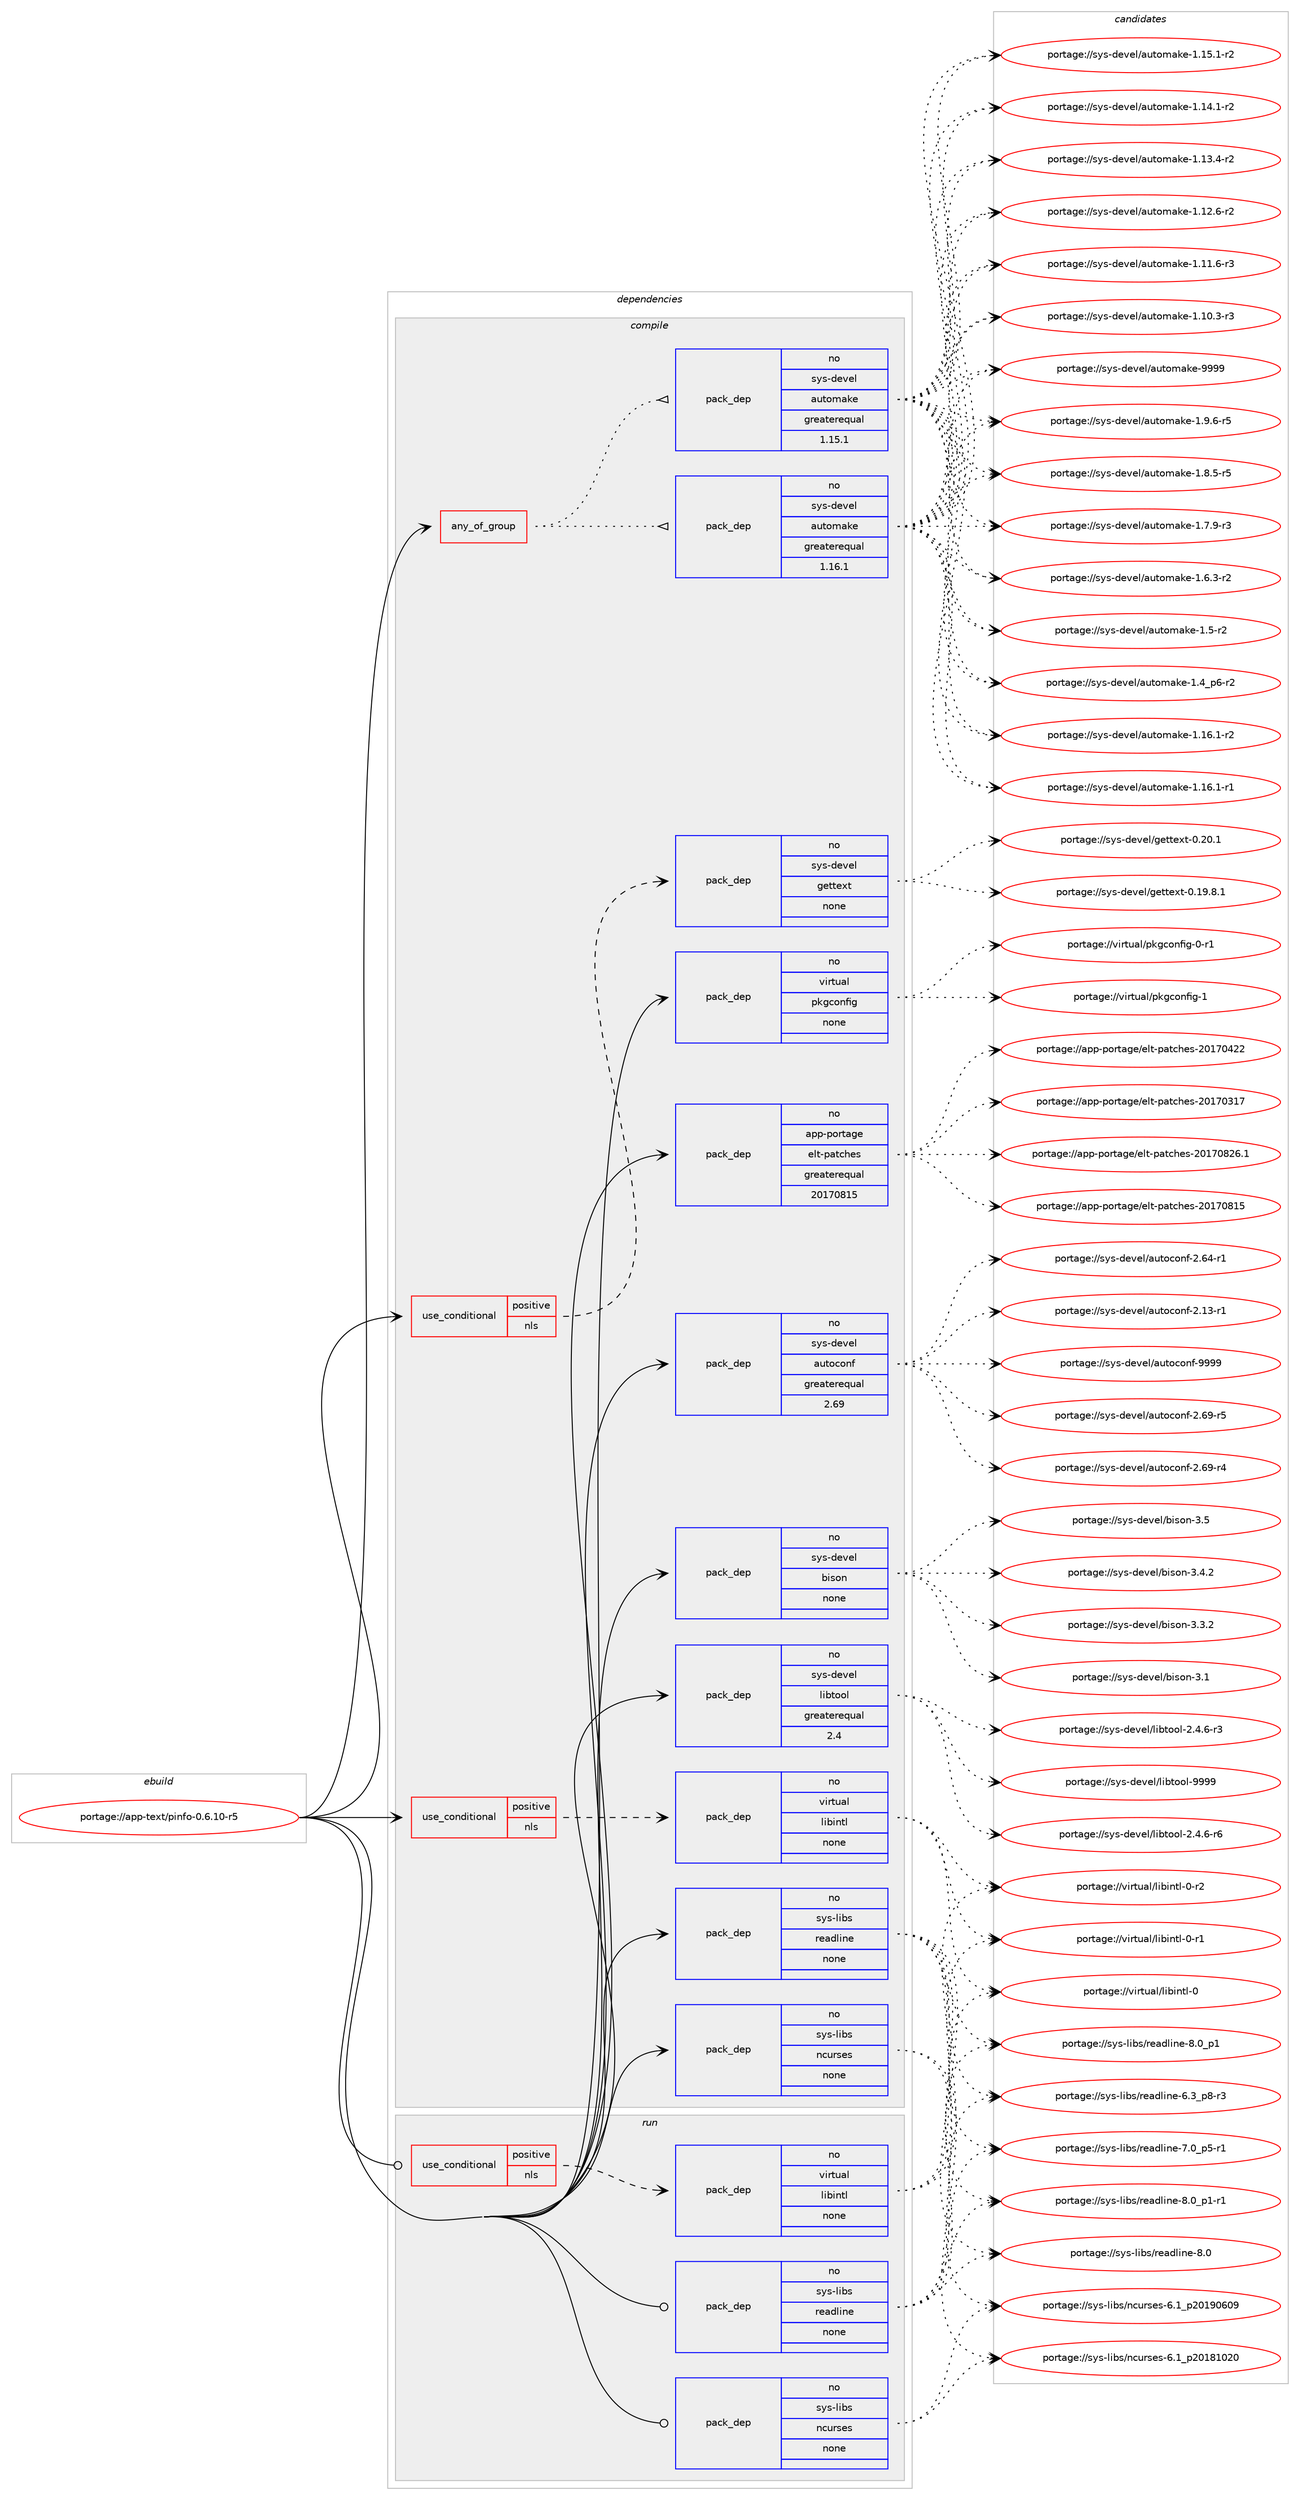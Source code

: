 digraph prolog {

# *************
# Graph options
# *************

newrank=true;
concentrate=true;
compound=true;
graph [rankdir=LR,fontname=Helvetica,fontsize=10,ranksep=1.5];#, ranksep=2.5, nodesep=0.2];
edge  [arrowhead=vee];
node  [fontname=Helvetica,fontsize=10];

# **********
# The ebuild
# **********

subgraph cluster_leftcol {
color=gray;
label=<<i>ebuild</i>>;
id [label="portage://app-text/pinfo-0.6.10-r5", color=red, width=4, href="../app-text/pinfo-0.6.10-r5.svg"];
}

# ****************
# The dependencies
# ****************

subgraph cluster_midcol {
color=gray;
label=<<i>dependencies</i>>;
subgraph cluster_compile {
fillcolor="#eeeeee";
style=filled;
label=<<i>compile</i>>;
subgraph any7648 {
dependency593821 [label=<<TABLE BORDER="0" CELLBORDER="1" CELLSPACING="0" CELLPADDING="4"><TR><TD CELLPADDING="10">any_of_group</TD></TR></TABLE>>, shape=none, color=red];subgraph pack446039 {
dependency593822 [label=<<TABLE BORDER="0" CELLBORDER="1" CELLSPACING="0" CELLPADDING="4" WIDTH="220"><TR><TD ROWSPAN="6" CELLPADDING="30">pack_dep</TD></TR><TR><TD WIDTH="110">no</TD></TR><TR><TD>sys-devel</TD></TR><TR><TD>automake</TD></TR><TR><TD>greaterequal</TD></TR><TR><TD>1.16.1</TD></TR></TABLE>>, shape=none, color=blue];
}
dependency593821:e -> dependency593822:w [weight=20,style="dotted",arrowhead="oinv"];
subgraph pack446040 {
dependency593823 [label=<<TABLE BORDER="0" CELLBORDER="1" CELLSPACING="0" CELLPADDING="4" WIDTH="220"><TR><TD ROWSPAN="6" CELLPADDING="30">pack_dep</TD></TR><TR><TD WIDTH="110">no</TD></TR><TR><TD>sys-devel</TD></TR><TR><TD>automake</TD></TR><TR><TD>greaterequal</TD></TR><TR><TD>1.15.1</TD></TR></TABLE>>, shape=none, color=blue];
}
dependency593821:e -> dependency593823:w [weight=20,style="dotted",arrowhead="oinv"];
}
id:e -> dependency593821:w [weight=20,style="solid",arrowhead="vee"];
subgraph cond139872 {
dependency593824 [label=<<TABLE BORDER="0" CELLBORDER="1" CELLSPACING="0" CELLPADDING="4"><TR><TD ROWSPAN="3" CELLPADDING="10">use_conditional</TD></TR><TR><TD>positive</TD></TR><TR><TD>nls</TD></TR></TABLE>>, shape=none, color=red];
subgraph pack446041 {
dependency593825 [label=<<TABLE BORDER="0" CELLBORDER="1" CELLSPACING="0" CELLPADDING="4" WIDTH="220"><TR><TD ROWSPAN="6" CELLPADDING="30">pack_dep</TD></TR><TR><TD WIDTH="110">no</TD></TR><TR><TD>sys-devel</TD></TR><TR><TD>gettext</TD></TR><TR><TD>none</TD></TR><TR><TD></TD></TR></TABLE>>, shape=none, color=blue];
}
dependency593824:e -> dependency593825:w [weight=20,style="dashed",arrowhead="vee"];
}
id:e -> dependency593824:w [weight=20,style="solid",arrowhead="vee"];
subgraph cond139873 {
dependency593826 [label=<<TABLE BORDER="0" CELLBORDER="1" CELLSPACING="0" CELLPADDING="4"><TR><TD ROWSPAN="3" CELLPADDING="10">use_conditional</TD></TR><TR><TD>positive</TD></TR><TR><TD>nls</TD></TR></TABLE>>, shape=none, color=red];
subgraph pack446042 {
dependency593827 [label=<<TABLE BORDER="0" CELLBORDER="1" CELLSPACING="0" CELLPADDING="4" WIDTH="220"><TR><TD ROWSPAN="6" CELLPADDING="30">pack_dep</TD></TR><TR><TD WIDTH="110">no</TD></TR><TR><TD>virtual</TD></TR><TR><TD>libintl</TD></TR><TR><TD>none</TD></TR><TR><TD></TD></TR></TABLE>>, shape=none, color=blue];
}
dependency593826:e -> dependency593827:w [weight=20,style="dashed",arrowhead="vee"];
}
id:e -> dependency593826:w [weight=20,style="solid",arrowhead="vee"];
subgraph pack446043 {
dependency593828 [label=<<TABLE BORDER="0" CELLBORDER="1" CELLSPACING="0" CELLPADDING="4" WIDTH="220"><TR><TD ROWSPAN="6" CELLPADDING="30">pack_dep</TD></TR><TR><TD WIDTH="110">no</TD></TR><TR><TD>app-portage</TD></TR><TR><TD>elt-patches</TD></TR><TR><TD>greaterequal</TD></TR><TR><TD>20170815</TD></TR></TABLE>>, shape=none, color=blue];
}
id:e -> dependency593828:w [weight=20,style="solid",arrowhead="vee"];
subgraph pack446044 {
dependency593829 [label=<<TABLE BORDER="0" CELLBORDER="1" CELLSPACING="0" CELLPADDING="4" WIDTH="220"><TR><TD ROWSPAN="6" CELLPADDING="30">pack_dep</TD></TR><TR><TD WIDTH="110">no</TD></TR><TR><TD>sys-devel</TD></TR><TR><TD>autoconf</TD></TR><TR><TD>greaterequal</TD></TR><TR><TD>2.69</TD></TR></TABLE>>, shape=none, color=blue];
}
id:e -> dependency593829:w [weight=20,style="solid",arrowhead="vee"];
subgraph pack446045 {
dependency593830 [label=<<TABLE BORDER="0" CELLBORDER="1" CELLSPACING="0" CELLPADDING="4" WIDTH="220"><TR><TD ROWSPAN="6" CELLPADDING="30">pack_dep</TD></TR><TR><TD WIDTH="110">no</TD></TR><TR><TD>sys-devel</TD></TR><TR><TD>bison</TD></TR><TR><TD>none</TD></TR><TR><TD></TD></TR></TABLE>>, shape=none, color=blue];
}
id:e -> dependency593830:w [weight=20,style="solid",arrowhead="vee"];
subgraph pack446046 {
dependency593831 [label=<<TABLE BORDER="0" CELLBORDER="1" CELLSPACING="0" CELLPADDING="4" WIDTH="220"><TR><TD ROWSPAN="6" CELLPADDING="30">pack_dep</TD></TR><TR><TD WIDTH="110">no</TD></TR><TR><TD>sys-devel</TD></TR><TR><TD>libtool</TD></TR><TR><TD>greaterequal</TD></TR><TR><TD>2.4</TD></TR></TABLE>>, shape=none, color=blue];
}
id:e -> dependency593831:w [weight=20,style="solid",arrowhead="vee"];
subgraph pack446047 {
dependency593832 [label=<<TABLE BORDER="0" CELLBORDER="1" CELLSPACING="0" CELLPADDING="4" WIDTH="220"><TR><TD ROWSPAN="6" CELLPADDING="30">pack_dep</TD></TR><TR><TD WIDTH="110">no</TD></TR><TR><TD>sys-libs</TD></TR><TR><TD>ncurses</TD></TR><TR><TD>none</TD></TR><TR><TD></TD></TR></TABLE>>, shape=none, color=blue];
}
id:e -> dependency593832:w [weight=20,style="solid",arrowhead="vee"];
subgraph pack446048 {
dependency593833 [label=<<TABLE BORDER="0" CELLBORDER="1" CELLSPACING="0" CELLPADDING="4" WIDTH="220"><TR><TD ROWSPAN="6" CELLPADDING="30">pack_dep</TD></TR><TR><TD WIDTH="110">no</TD></TR><TR><TD>sys-libs</TD></TR><TR><TD>readline</TD></TR><TR><TD>none</TD></TR><TR><TD></TD></TR></TABLE>>, shape=none, color=blue];
}
id:e -> dependency593833:w [weight=20,style="solid",arrowhead="vee"];
subgraph pack446049 {
dependency593834 [label=<<TABLE BORDER="0" CELLBORDER="1" CELLSPACING="0" CELLPADDING="4" WIDTH="220"><TR><TD ROWSPAN="6" CELLPADDING="30">pack_dep</TD></TR><TR><TD WIDTH="110">no</TD></TR><TR><TD>virtual</TD></TR><TR><TD>pkgconfig</TD></TR><TR><TD>none</TD></TR><TR><TD></TD></TR></TABLE>>, shape=none, color=blue];
}
id:e -> dependency593834:w [weight=20,style="solid",arrowhead="vee"];
}
subgraph cluster_compileandrun {
fillcolor="#eeeeee";
style=filled;
label=<<i>compile and run</i>>;
}
subgraph cluster_run {
fillcolor="#eeeeee";
style=filled;
label=<<i>run</i>>;
subgraph cond139874 {
dependency593835 [label=<<TABLE BORDER="0" CELLBORDER="1" CELLSPACING="0" CELLPADDING="4"><TR><TD ROWSPAN="3" CELLPADDING="10">use_conditional</TD></TR><TR><TD>positive</TD></TR><TR><TD>nls</TD></TR></TABLE>>, shape=none, color=red];
subgraph pack446050 {
dependency593836 [label=<<TABLE BORDER="0" CELLBORDER="1" CELLSPACING="0" CELLPADDING="4" WIDTH="220"><TR><TD ROWSPAN="6" CELLPADDING="30">pack_dep</TD></TR><TR><TD WIDTH="110">no</TD></TR><TR><TD>virtual</TD></TR><TR><TD>libintl</TD></TR><TR><TD>none</TD></TR><TR><TD></TD></TR></TABLE>>, shape=none, color=blue];
}
dependency593835:e -> dependency593836:w [weight=20,style="dashed",arrowhead="vee"];
}
id:e -> dependency593835:w [weight=20,style="solid",arrowhead="odot"];
subgraph pack446051 {
dependency593837 [label=<<TABLE BORDER="0" CELLBORDER="1" CELLSPACING="0" CELLPADDING="4" WIDTH="220"><TR><TD ROWSPAN="6" CELLPADDING="30">pack_dep</TD></TR><TR><TD WIDTH="110">no</TD></TR><TR><TD>sys-libs</TD></TR><TR><TD>ncurses</TD></TR><TR><TD>none</TD></TR><TR><TD></TD></TR></TABLE>>, shape=none, color=blue];
}
id:e -> dependency593837:w [weight=20,style="solid",arrowhead="odot"];
subgraph pack446052 {
dependency593838 [label=<<TABLE BORDER="0" CELLBORDER="1" CELLSPACING="0" CELLPADDING="4" WIDTH="220"><TR><TD ROWSPAN="6" CELLPADDING="30">pack_dep</TD></TR><TR><TD WIDTH="110">no</TD></TR><TR><TD>sys-libs</TD></TR><TR><TD>readline</TD></TR><TR><TD>none</TD></TR><TR><TD></TD></TR></TABLE>>, shape=none, color=blue];
}
id:e -> dependency593838:w [weight=20,style="solid",arrowhead="odot"];
}
}

# **************
# The candidates
# **************

subgraph cluster_choices {
rank=same;
color=gray;
label=<<i>candidates</i>>;

subgraph choice446039 {
color=black;
nodesep=1;
choice115121115451001011181011084797117116111109971071014557575757 [label="portage://sys-devel/automake-9999", color=red, width=4,href="../sys-devel/automake-9999.svg"];
choice115121115451001011181011084797117116111109971071014549465746544511453 [label="portage://sys-devel/automake-1.9.6-r5", color=red, width=4,href="../sys-devel/automake-1.9.6-r5.svg"];
choice115121115451001011181011084797117116111109971071014549465646534511453 [label="portage://sys-devel/automake-1.8.5-r5", color=red, width=4,href="../sys-devel/automake-1.8.5-r5.svg"];
choice115121115451001011181011084797117116111109971071014549465546574511451 [label="portage://sys-devel/automake-1.7.9-r3", color=red, width=4,href="../sys-devel/automake-1.7.9-r3.svg"];
choice115121115451001011181011084797117116111109971071014549465446514511450 [label="portage://sys-devel/automake-1.6.3-r2", color=red, width=4,href="../sys-devel/automake-1.6.3-r2.svg"];
choice11512111545100101118101108479711711611110997107101454946534511450 [label="portage://sys-devel/automake-1.5-r2", color=red, width=4,href="../sys-devel/automake-1.5-r2.svg"];
choice115121115451001011181011084797117116111109971071014549465295112544511450 [label="portage://sys-devel/automake-1.4_p6-r2", color=red, width=4,href="../sys-devel/automake-1.4_p6-r2.svg"];
choice11512111545100101118101108479711711611110997107101454946495446494511450 [label="portage://sys-devel/automake-1.16.1-r2", color=red, width=4,href="../sys-devel/automake-1.16.1-r2.svg"];
choice11512111545100101118101108479711711611110997107101454946495446494511449 [label="portage://sys-devel/automake-1.16.1-r1", color=red, width=4,href="../sys-devel/automake-1.16.1-r1.svg"];
choice11512111545100101118101108479711711611110997107101454946495346494511450 [label="portage://sys-devel/automake-1.15.1-r2", color=red, width=4,href="../sys-devel/automake-1.15.1-r2.svg"];
choice11512111545100101118101108479711711611110997107101454946495246494511450 [label="portage://sys-devel/automake-1.14.1-r2", color=red, width=4,href="../sys-devel/automake-1.14.1-r2.svg"];
choice11512111545100101118101108479711711611110997107101454946495146524511450 [label="portage://sys-devel/automake-1.13.4-r2", color=red, width=4,href="../sys-devel/automake-1.13.4-r2.svg"];
choice11512111545100101118101108479711711611110997107101454946495046544511450 [label="portage://sys-devel/automake-1.12.6-r2", color=red, width=4,href="../sys-devel/automake-1.12.6-r2.svg"];
choice11512111545100101118101108479711711611110997107101454946494946544511451 [label="portage://sys-devel/automake-1.11.6-r3", color=red, width=4,href="../sys-devel/automake-1.11.6-r3.svg"];
choice11512111545100101118101108479711711611110997107101454946494846514511451 [label="portage://sys-devel/automake-1.10.3-r3", color=red, width=4,href="../sys-devel/automake-1.10.3-r3.svg"];
dependency593822:e -> choice115121115451001011181011084797117116111109971071014557575757:w [style=dotted,weight="100"];
dependency593822:e -> choice115121115451001011181011084797117116111109971071014549465746544511453:w [style=dotted,weight="100"];
dependency593822:e -> choice115121115451001011181011084797117116111109971071014549465646534511453:w [style=dotted,weight="100"];
dependency593822:e -> choice115121115451001011181011084797117116111109971071014549465546574511451:w [style=dotted,weight="100"];
dependency593822:e -> choice115121115451001011181011084797117116111109971071014549465446514511450:w [style=dotted,weight="100"];
dependency593822:e -> choice11512111545100101118101108479711711611110997107101454946534511450:w [style=dotted,weight="100"];
dependency593822:e -> choice115121115451001011181011084797117116111109971071014549465295112544511450:w [style=dotted,weight="100"];
dependency593822:e -> choice11512111545100101118101108479711711611110997107101454946495446494511450:w [style=dotted,weight="100"];
dependency593822:e -> choice11512111545100101118101108479711711611110997107101454946495446494511449:w [style=dotted,weight="100"];
dependency593822:e -> choice11512111545100101118101108479711711611110997107101454946495346494511450:w [style=dotted,weight="100"];
dependency593822:e -> choice11512111545100101118101108479711711611110997107101454946495246494511450:w [style=dotted,weight="100"];
dependency593822:e -> choice11512111545100101118101108479711711611110997107101454946495146524511450:w [style=dotted,weight="100"];
dependency593822:e -> choice11512111545100101118101108479711711611110997107101454946495046544511450:w [style=dotted,weight="100"];
dependency593822:e -> choice11512111545100101118101108479711711611110997107101454946494946544511451:w [style=dotted,weight="100"];
dependency593822:e -> choice11512111545100101118101108479711711611110997107101454946494846514511451:w [style=dotted,weight="100"];
}
subgraph choice446040 {
color=black;
nodesep=1;
choice115121115451001011181011084797117116111109971071014557575757 [label="portage://sys-devel/automake-9999", color=red, width=4,href="../sys-devel/automake-9999.svg"];
choice115121115451001011181011084797117116111109971071014549465746544511453 [label="portage://sys-devel/automake-1.9.6-r5", color=red, width=4,href="../sys-devel/automake-1.9.6-r5.svg"];
choice115121115451001011181011084797117116111109971071014549465646534511453 [label="portage://sys-devel/automake-1.8.5-r5", color=red, width=4,href="../sys-devel/automake-1.8.5-r5.svg"];
choice115121115451001011181011084797117116111109971071014549465546574511451 [label="portage://sys-devel/automake-1.7.9-r3", color=red, width=4,href="../sys-devel/automake-1.7.9-r3.svg"];
choice115121115451001011181011084797117116111109971071014549465446514511450 [label="portage://sys-devel/automake-1.6.3-r2", color=red, width=4,href="../sys-devel/automake-1.6.3-r2.svg"];
choice11512111545100101118101108479711711611110997107101454946534511450 [label="portage://sys-devel/automake-1.5-r2", color=red, width=4,href="../sys-devel/automake-1.5-r2.svg"];
choice115121115451001011181011084797117116111109971071014549465295112544511450 [label="portage://sys-devel/automake-1.4_p6-r2", color=red, width=4,href="../sys-devel/automake-1.4_p6-r2.svg"];
choice11512111545100101118101108479711711611110997107101454946495446494511450 [label="portage://sys-devel/automake-1.16.1-r2", color=red, width=4,href="../sys-devel/automake-1.16.1-r2.svg"];
choice11512111545100101118101108479711711611110997107101454946495446494511449 [label="portage://sys-devel/automake-1.16.1-r1", color=red, width=4,href="../sys-devel/automake-1.16.1-r1.svg"];
choice11512111545100101118101108479711711611110997107101454946495346494511450 [label="portage://sys-devel/automake-1.15.1-r2", color=red, width=4,href="../sys-devel/automake-1.15.1-r2.svg"];
choice11512111545100101118101108479711711611110997107101454946495246494511450 [label="portage://sys-devel/automake-1.14.1-r2", color=red, width=4,href="../sys-devel/automake-1.14.1-r2.svg"];
choice11512111545100101118101108479711711611110997107101454946495146524511450 [label="portage://sys-devel/automake-1.13.4-r2", color=red, width=4,href="../sys-devel/automake-1.13.4-r2.svg"];
choice11512111545100101118101108479711711611110997107101454946495046544511450 [label="portage://sys-devel/automake-1.12.6-r2", color=red, width=4,href="../sys-devel/automake-1.12.6-r2.svg"];
choice11512111545100101118101108479711711611110997107101454946494946544511451 [label="portage://sys-devel/automake-1.11.6-r3", color=red, width=4,href="../sys-devel/automake-1.11.6-r3.svg"];
choice11512111545100101118101108479711711611110997107101454946494846514511451 [label="portage://sys-devel/automake-1.10.3-r3", color=red, width=4,href="../sys-devel/automake-1.10.3-r3.svg"];
dependency593823:e -> choice115121115451001011181011084797117116111109971071014557575757:w [style=dotted,weight="100"];
dependency593823:e -> choice115121115451001011181011084797117116111109971071014549465746544511453:w [style=dotted,weight="100"];
dependency593823:e -> choice115121115451001011181011084797117116111109971071014549465646534511453:w [style=dotted,weight="100"];
dependency593823:e -> choice115121115451001011181011084797117116111109971071014549465546574511451:w [style=dotted,weight="100"];
dependency593823:e -> choice115121115451001011181011084797117116111109971071014549465446514511450:w [style=dotted,weight="100"];
dependency593823:e -> choice11512111545100101118101108479711711611110997107101454946534511450:w [style=dotted,weight="100"];
dependency593823:e -> choice115121115451001011181011084797117116111109971071014549465295112544511450:w [style=dotted,weight="100"];
dependency593823:e -> choice11512111545100101118101108479711711611110997107101454946495446494511450:w [style=dotted,weight="100"];
dependency593823:e -> choice11512111545100101118101108479711711611110997107101454946495446494511449:w [style=dotted,weight="100"];
dependency593823:e -> choice11512111545100101118101108479711711611110997107101454946495346494511450:w [style=dotted,weight="100"];
dependency593823:e -> choice11512111545100101118101108479711711611110997107101454946495246494511450:w [style=dotted,weight="100"];
dependency593823:e -> choice11512111545100101118101108479711711611110997107101454946495146524511450:w [style=dotted,weight="100"];
dependency593823:e -> choice11512111545100101118101108479711711611110997107101454946495046544511450:w [style=dotted,weight="100"];
dependency593823:e -> choice11512111545100101118101108479711711611110997107101454946494946544511451:w [style=dotted,weight="100"];
dependency593823:e -> choice11512111545100101118101108479711711611110997107101454946494846514511451:w [style=dotted,weight="100"];
}
subgraph choice446041 {
color=black;
nodesep=1;
choice115121115451001011181011084710310111611610112011645484650484649 [label="portage://sys-devel/gettext-0.20.1", color=red, width=4,href="../sys-devel/gettext-0.20.1.svg"];
choice1151211154510010111810110847103101116116101120116454846495746564649 [label="portage://sys-devel/gettext-0.19.8.1", color=red, width=4,href="../sys-devel/gettext-0.19.8.1.svg"];
dependency593825:e -> choice115121115451001011181011084710310111611610112011645484650484649:w [style=dotted,weight="100"];
dependency593825:e -> choice1151211154510010111810110847103101116116101120116454846495746564649:w [style=dotted,weight="100"];
}
subgraph choice446042 {
color=black;
nodesep=1;
choice11810511411611797108471081059810511011610845484511450 [label="portage://virtual/libintl-0-r2", color=red, width=4,href="../virtual/libintl-0-r2.svg"];
choice11810511411611797108471081059810511011610845484511449 [label="portage://virtual/libintl-0-r1", color=red, width=4,href="../virtual/libintl-0-r1.svg"];
choice1181051141161179710847108105981051101161084548 [label="portage://virtual/libintl-0", color=red, width=4,href="../virtual/libintl-0.svg"];
dependency593827:e -> choice11810511411611797108471081059810511011610845484511450:w [style=dotted,weight="100"];
dependency593827:e -> choice11810511411611797108471081059810511011610845484511449:w [style=dotted,weight="100"];
dependency593827:e -> choice1181051141161179710847108105981051101161084548:w [style=dotted,weight="100"];
}
subgraph choice446043 {
color=black;
nodesep=1;
choice971121124511211111411697103101471011081164511297116991041011154550484955485650544649 [label="portage://app-portage/elt-patches-20170826.1", color=red, width=4,href="../app-portage/elt-patches-20170826.1.svg"];
choice97112112451121111141169710310147101108116451129711699104101115455048495548564953 [label="portage://app-portage/elt-patches-20170815", color=red, width=4,href="../app-portage/elt-patches-20170815.svg"];
choice97112112451121111141169710310147101108116451129711699104101115455048495548525050 [label="portage://app-portage/elt-patches-20170422", color=red, width=4,href="../app-portage/elt-patches-20170422.svg"];
choice97112112451121111141169710310147101108116451129711699104101115455048495548514955 [label="portage://app-portage/elt-patches-20170317", color=red, width=4,href="../app-portage/elt-patches-20170317.svg"];
dependency593828:e -> choice971121124511211111411697103101471011081164511297116991041011154550484955485650544649:w [style=dotted,weight="100"];
dependency593828:e -> choice97112112451121111141169710310147101108116451129711699104101115455048495548564953:w [style=dotted,weight="100"];
dependency593828:e -> choice97112112451121111141169710310147101108116451129711699104101115455048495548525050:w [style=dotted,weight="100"];
dependency593828:e -> choice97112112451121111141169710310147101108116451129711699104101115455048495548514955:w [style=dotted,weight="100"];
}
subgraph choice446044 {
color=black;
nodesep=1;
choice115121115451001011181011084797117116111991111101024557575757 [label="portage://sys-devel/autoconf-9999", color=red, width=4,href="../sys-devel/autoconf-9999.svg"];
choice1151211154510010111810110847971171161119911111010245504654574511453 [label="portage://sys-devel/autoconf-2.69-r5", color=red, width=4,href="../sys-devel/autoconf-2.69-r5.svg"];
choice1151211154510010111810110847971171161119911111010245504654574511452 [label="portage://sys-devel/autoconf-2.69-r4", color=red, width=4,href="../sys-devel/autoconf-2.69-r4.svg"];
choice1151211154510010111810110847971171161119911111010245504654524511449 [label="portage://sys-devel/autoconf-2.64-r1", color=red, width=4,href="../sys-devel/autoconf-2.64-r1.svg"];
choice1151211154510010111810110847971171161119911111010245504649514511449 [label="portage://sys-devel/autoconf-2.13-r1", color=red, width=4,href="../sys-devel/autoconf-2.13-r1.svg"];
dependency593829:e -> choice115121115451001011181011084797117116111991111101024557575757:w [style=dotted,weight="100"];
dependency593829:e -> choice1151211154510010111810110847971171161119911111010245504654574511453:w [style=dotted,weight="100"];
dependency593829:e -> choice1151211154510010111810110847971171161119911111010245504654574511452:w [style=dotted,weight="100"];
dependency593829:e -> choice1151211154510010111810110847971171161119911111010245504654524511449:w [style=dotted,weight="100"];
dependency593829:e -> choice1151211154510010111810110847971171161119911111010245504649514511449:w [style=dotted,weight="100"];
}
subgraph choice446045 {
color=black;
nodesep=1;
choice11512111545100101118101108479810511511111045514653 [label="portage://sys-devel/bison-3.5", color=red, width=4,href="../sys-devel/bison-3.5.svg"];
choice115121115451001011181011084798105115111110455146524650 [label="portage://sys-devel/bison-3.4.2", color=red, width=4,href="../sys-devel/bison-3.4.2.svg"];
choice115121115451001011181011084798105115111110455146514650 [label="portage://sys-devel/bison-3.3.2", color=red, width=4,href="../sys-devel/bison-3.3.2.svg"];
choice11512111545100101118101108479810511511111045514649 [label="portage://sys-devel/bison-3.1", color=red, width=4,href="../sys-devel/bison-3.1.svg"];
dependency593830:e -> choice11512111545100101118101108479810511511111045514653:w [style=dotted,weight="100"];
dependency593830:e -> choice115121115451001011181011084798105115111110455146524650:w [style=dotted,weight="100"];
dependency593830:e -> choice115121115451001011181011084798105115111110455146514650:w [style=dotted,weight="100"];
dependency593830:e -> choice11512111545100101118101108479810511511111045514649:w [style=dotted,weight="100"];
}
subgraph choice446046 {
color=black;
nodesep=1;
choice1151211154510010111810110847108105981161111111084557575757 [label="portage://sys-devel/libtool-9999", color=red, width=4,href="../sys-devel/libtool-9999.svg"];
choice1151211154510010111810110847108105981161111111084550465246544511454 [label="portage://sys-devel/libtool-2.4.6-r6", color=red, width=4,href="../sys-devel/libtool-2.4.6-r6.svg"];
choice1151211154510010111810110847108105981161111111084550465246544511451 [label="portage://sys-devel/libtool-2.4.6-r3", color=red, width=4,href="../sys-devel/libtool-2.4.6-r3.svg"];
dependency593831:e -> choice1151211154510010111810110847108105981161111111084557575757:w [style=dotted,weight="100"];
dependency593831:e -> choice1151211154510010111810110847108105981161111111084550465246544511454:w [style=dotted,weight="100"];
dependency593831:e -> choice1151211154510010111810110847108105981161111111084550465246544511451:w [style=dotted,weight="100"];
}
subgraph choice446047 {
color=black;
nodesep=1;
choice1151211154510810598115471109911711411510111545544649951125048495748544857 [label="portage://sys-libs/ncurses-6.1_p20190609", color=red, width=4,href="../sys-libs/ncurses-6.1_p20190609.svg"];
choice1151211154510810598115471109911711411510111545544649951125048495649485048 [label="portage://sys-libs/ncurses-6.1_p20181020", color=red, width=4,href="../sys-libs/ncurses-6.1_p20181020.svg"];
dependency593832:e -> choice1151211154510810598115471109911711411510111545544649951125048495748544857:w [style=dotted,weight="100"];
dependency593832:e -> choice1151211154510810598115471109911711411510111545544649951125048495649485048:w [style=dotted,weight="100"];
}
subgraph choice446048 {
color=black;
nodesep=1;
choice115121115451081059811547114101971001081051101014556464895112494511449 [label="portage://sys-libs/readline-8.0_p1-r1", color=red, width=4,href="../sys-libs/readline-8.0_p1-r1.svg"];
choice11512111545108105981154711410197100108105110101455646489511249 [label="portage://sys-libs/readline-8.0_p1", color=red, width=4,href="../sys-libs/readline-8.0_p1.svg"];
choice1151211154510810598115471141019710010810511010145564648 [label="portage://sys-libs/readline-8.0", color=red, width=4,href="../sys-libs/readline-8.0.svg"];
choice115121115451081059811547114101971001081051101014555464895112534511449 [label="portage://sys-libs/readline-7.0_p5-r1", color=red, width=4,href="../sys-libs/readline-7.0_p5-r1.svg"];
choice115121115451081059811547114101971001081051101014554465195112564511451 [label="portage://sys-libs/readline-6.3_p8-r3", color=red, width=4,href="../sys-libs/readline-6.3_p8-r3.svg"];
dependency593833:e -> choice115121115451081059811547114101971001081051101014556464895112494511449:w [style=dotted,weight="100"];
dependency593833:e -> choice11512111545108105981154711410197100108105110101455646489511249:w [style=dotted,weight="100"];
dependency593833:e -> choice1151211154510810598115471141019710010810511010145564648:w [style=dotted,weight="100"];
dependency593833:e -> choice115121115451081059811547114101971001081051101014555464895112534511449:w [style=dotted,weight="100"];
dependency593833:e -> choice115121115451081059811547114101971001081051101014554465195112564511451:w [style=dotted,weight="100"];
}
subgraph choice446049 {
color=black;
nodesep=1;
choice1181051141161179710847112107103991111101021051034549 [label="portage://virtual/pkgconfig-1", color=red, width=4,href="../virtual/pkgconfig-1.svg"];
choice11810511411611797108471121071039911111010210510345484511449 [label="portage://virtual/pkgconfig-0-r1", color=red, width=4,href="../virtual/pkgconfig-0-r1.svg"];
dependency593834:e -> choice1181051141161179710847112107103991111101021051034549:w [style=dotted,weight="100"];
dependency593834:e -> choice11810511411611797108471121071039911111010210510345484511449:w [style=dotted,weight="100"];
}
subgraph choice446050 {
color=black;
nodesep=1;
choice11810511411611797108471081059810511011610845484511450 [label="portage://virtual/libintl-0-r2", color=red, width=4,href="../virtual/libintl-0-r2.svg"];
choice11810511411611797108471081059810511011610845484511449 [label="portage://virtual/libintl-0-r1", color=red, width=4,href="../virtual/libintl-0-r1.svg"];
choice1181051141161179710847108105981051101161084548 [label="portage://virtual/libintl-0", color=red, width=4,href="../virtual/libintl-0.svg"];
dependency593836:e -> choice11810511411611797108471081059810511011610845484511450:w [style=dotted,weight="100"];
dependency593836:e -> choice11810511411611797108471081059810511011610845484511449:w [style=dotted,weight="100"];
dependency593836:e -> choice1181051141161179710847108105981051101161084548:w [style=dotted,weight="100"];
}
subgraph choice446051 {
color=black;
nodesep=1;
choice1151211154510810598115471109911711411510111545544649951125048495748544857 [label="portage://sys-libs/ncurses-6.1_p20190609", color=red, width=4,href="../sys-libs/ncurses-6.1_p20190609.svg"];
choice1151211154510810598115471109911711411510111545544649951125048495649485048 [label="portage://sys-libs/ncurses-6.1_p20181020", color=red, width=4,href="../sys-libs/ncurses-6.1_p20181020.svg"];
dependency593837:e -> choice1151211154510810598115471109911711411510111545544649951125048495748544857:w [style=dotted,weight="100"];
dependency593837:e -> choice1151211154510810598115471109911711411510111545544649951125048495649485048:w [style=dotted,weight="100"];
}
subgraph choice446052 {
color=black;
nodesep=1;
choice115121115451081059811547114101971001081051101014556464895112494511449 [label="portage://sys-libs/readline-8.0_p1-r1", color=red, width=4,href="../sys-libs/readline-8.0_p1-r1.svg"];
choice11512111545108105981154711410197100108105110101455646489511249 [label="portage://sys-libs/readline-8.0_p1", color=red, width=4,href="../sys-libs/readline-8.0_p1.svg"];
choice1151211154510810598115471141019710010810511010145564648 [label="portage://sys-libs/readline-8.0", color=red, width=4,href="../sys-libs/readline-8.0.svg"];
choice115121115451081059811547114101971001081051101014555464895112534511449 [label="portage://sys-libs/readline-7.0_p5-r1", color=red, width=4,href="../sys-libs/readline-7.0_p5-r1.svg"];
choice115121115451081059811547114101971001081051101014554465195112564511451 [label="portage://sys-libs/readline-6.3_p8-r3", color=red, width=4,href="../sys-libs/readline-6.3_p8-r3.svg"];
dependency593838:e -> choice115121115451081059811547114101971001081051101014556464895112494511449:w [style=dotted,weight="100"];
dependency593838:e -> choice11512111545108105981154711410197100108105110101455646489511249:w [style=dotted,weight="100"];
dependency593838:e -> choice1151211154510810598115471141019710010810511010145564648:w [style=dotted,weight="100"];
dependency593838:e -> choice115121115451081059811547114101971001081051101014555464895112534511449:w [style=dotted,weight="100"];
dependency593838:e -> choice115121115451081059811547114101971001081051101014554465195112564511451:w [style=dotted,weight="100"];
}
}

}
